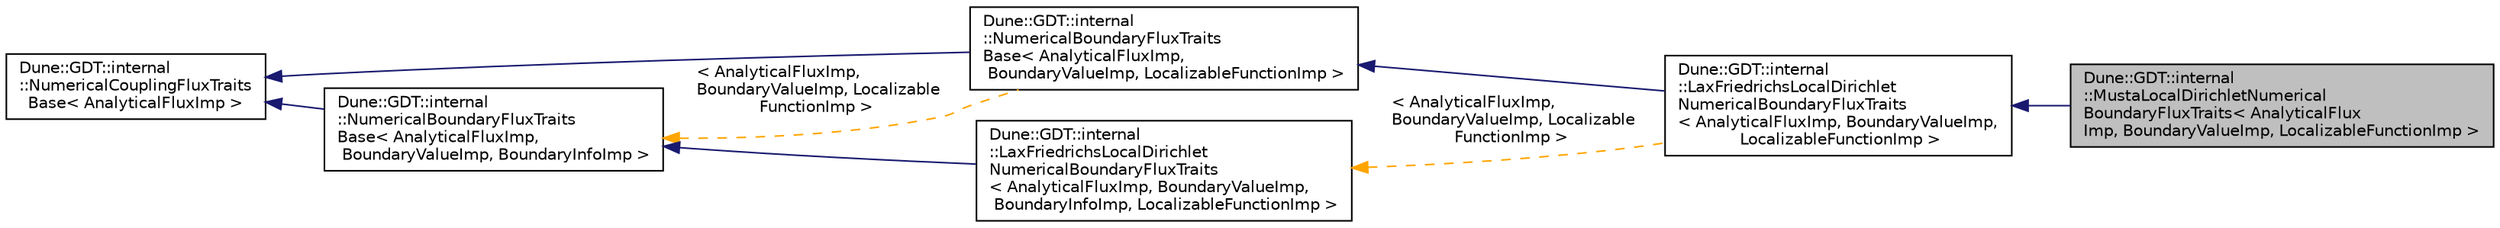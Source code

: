 digraph "Dune::GDT::internal::MustaLocalDirichletNumericalBoundaryFluxTraits&lt; AnalyticalFluxImp, BoundaryValueImp, LocalizableFunctionImp &gt;"
{
  edge [fontname="Helvetica",fontsize="10",labelfontname="Helvetica",labelfontsize="10"];
  node [fontname="Helvetica",fontsize="10",shape=record];
  rankdir="LR";
  Node0 [label="Dune::GDT::internal\l::MustaLocalDirichletNumerical\lBoundaryFluxTraits\< AnalyticalFlux\lImp, BoundaryValueImp, LocalizableFunctionImp \>",height=0.2,width=0.4,color="black", fillcolor="grey75", style="filled", fontcolor="black"];
  Node1 -> Node0 [dir="back",color="midnightblue",fontsize="10",style="solid",fontname="Helvetica"];
  Node1 [label="Dune::GDT::internal\l::LaxFriedrichsLocalDirichlet\lNumericalBoundaryFluxTraits\l\< AnalyticalFluxImp, BoundaryValueImp,\l LocalizableFunctionImp \>",height=0.2,width=0.4,color="black", fillcolor="white", style="filled",URL="$a01319.html"];
  Node2 -> Node1 [dir="back",color="midnightblue",fontsize="10",style="solid",fontname="Helvetica"];
  Node2 [label="Dune::GDT::internal\l::NumericalBoundaryFluxTraits\lBase\< AnalyticalFluxImp,\l BoundaryValueImp, LocalizableFunctionImp \>",height=0.2,width=0.4,color="black", fillcolor="white", style="filled",URL="$a01143.html"];
  Node3 -> Node2 [dir="back",color="midnightblue",fontsize="10",style="solid",fontname="Helvetica"];
  Node3 [label="Dune::GDT::internal\l::NumericalCouplingFluxTraits\lBase\< AnalyticalFluxImp \>",height=0.2,width=0.4,color="black", fillcolor="white", style="filled",URL="$a01139.html"];
  Node4 -> Node2 [dir="back",color="orange",fontsize="10",style="dashed",label=" \< AnalyticalFluxImp,\l BoundaryValueImp, Localizable\lFunctionImp \>" ,fontname="Helvetica"];
  Node4 [label="Dune::GDT::internal\l::NumericalBoundaryFluxTraits\lBase\< AnalyticalFluxImp,\l BoundaryValueImp, BoundaryInfoImp \>",height=0.2,width=0.4,color="black", fillcolor="white", style="filled",URL="$a01143.html"];
  Node3 -> Node4 [dir="back",color="midnightblue",fontsize="10",style="solid",fontname="Helvetica"];
  Node5 -> Node1 [dir="back",color="orange",fontsize="10",style="dashed",label=" \< AnalyticalFluxImp,\l BoundaryValueImp, Localizable\lFunctionImp \>" ,fontname="Helvetica"];
  Node5 [label="Dune::GDT::internal\l::LaxFriedrichsLocalDirichlet\lNumericalBoundaryFluxTraits\l\< AnalyticalFluxImp, BoundaryValueImp,\l BoundaryInfoImp, LocalizableFunctionImp \>",height=0.2,width=0.4,color="black", fillcolor="white", style="filled",URL="$a01319.html"];
  Node4 -> Node5 [dir="back",color="midnightblue",fontsize="10",style="solid",fontname="Helvetica"];
}
